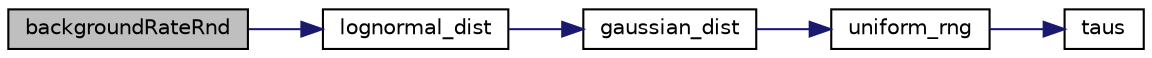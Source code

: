 digraph "backgroundRateRnd"
{
 // LATEX_PDF_SIZE
  edge [fontname="Helvetica",fontsize="10",labelfontname="Helvetica",labelfontsize="10"];
  node [fontname="Helvetica",fontsize="10",shape=record];
  rankdir="LR";
  Node1 [label="backgroundRateRnd",height=0.2,width=0.4,color="black", fillcolor="grey75", style="filled", fontcolor="black",tooltip=" "];
  Node1 -> Node2 [color="midnightblue",fontsize="10",style="solid",fontname="Helvetica"];
  Node2 [label="lognormal_dist",height=0.2,width=0.4,color="black", fillcolor="white", style="filled",URL="$oml_8c.html#a2573a6daebc0a7d4785ac7deaf336dc1",tooltip="generates random numbers for the log normal distribution with mean parameter and standard deviation p..."];
  Node2 -> Node3 [color="midnightblue",fontsize="10",style="solid",fontname="Helvetica"];
  Node3 [label="gaussian_dist",height=0.2,width=0.4,color="black", fillcolor="white", style="filled",URL="$oml_8c.html#a256026f4011ad3c63c4a5f79ba6c2aaa",tooltip=" "];
  Node3 -> Node4 [color="midnightblue",fontsize="10",style="solid",fontname="Helvetica"];
  Node4 [label="uniform_rng",height=0.2,width=0.4,color="black", fillcolor="white", style="filled",URL="$oml_8c.html#a8451bb33f8030cc168c63d60812921f4",tooltip="generates uniform random number with algo: wichman_hill / random() / Taus"];
  Node4 -> Node5 [color="midnightblue",fontsize="10",style="solid",fontname="Helvetica"];
  Node5 [label="taus",height=0.2,width=0.4,color="black", fillcolor="white", style="filled",URL="$oml_8h.html#a362f00415eaebca7255f9c4d08bd9fd6",tooltip="compute random number"];
}
